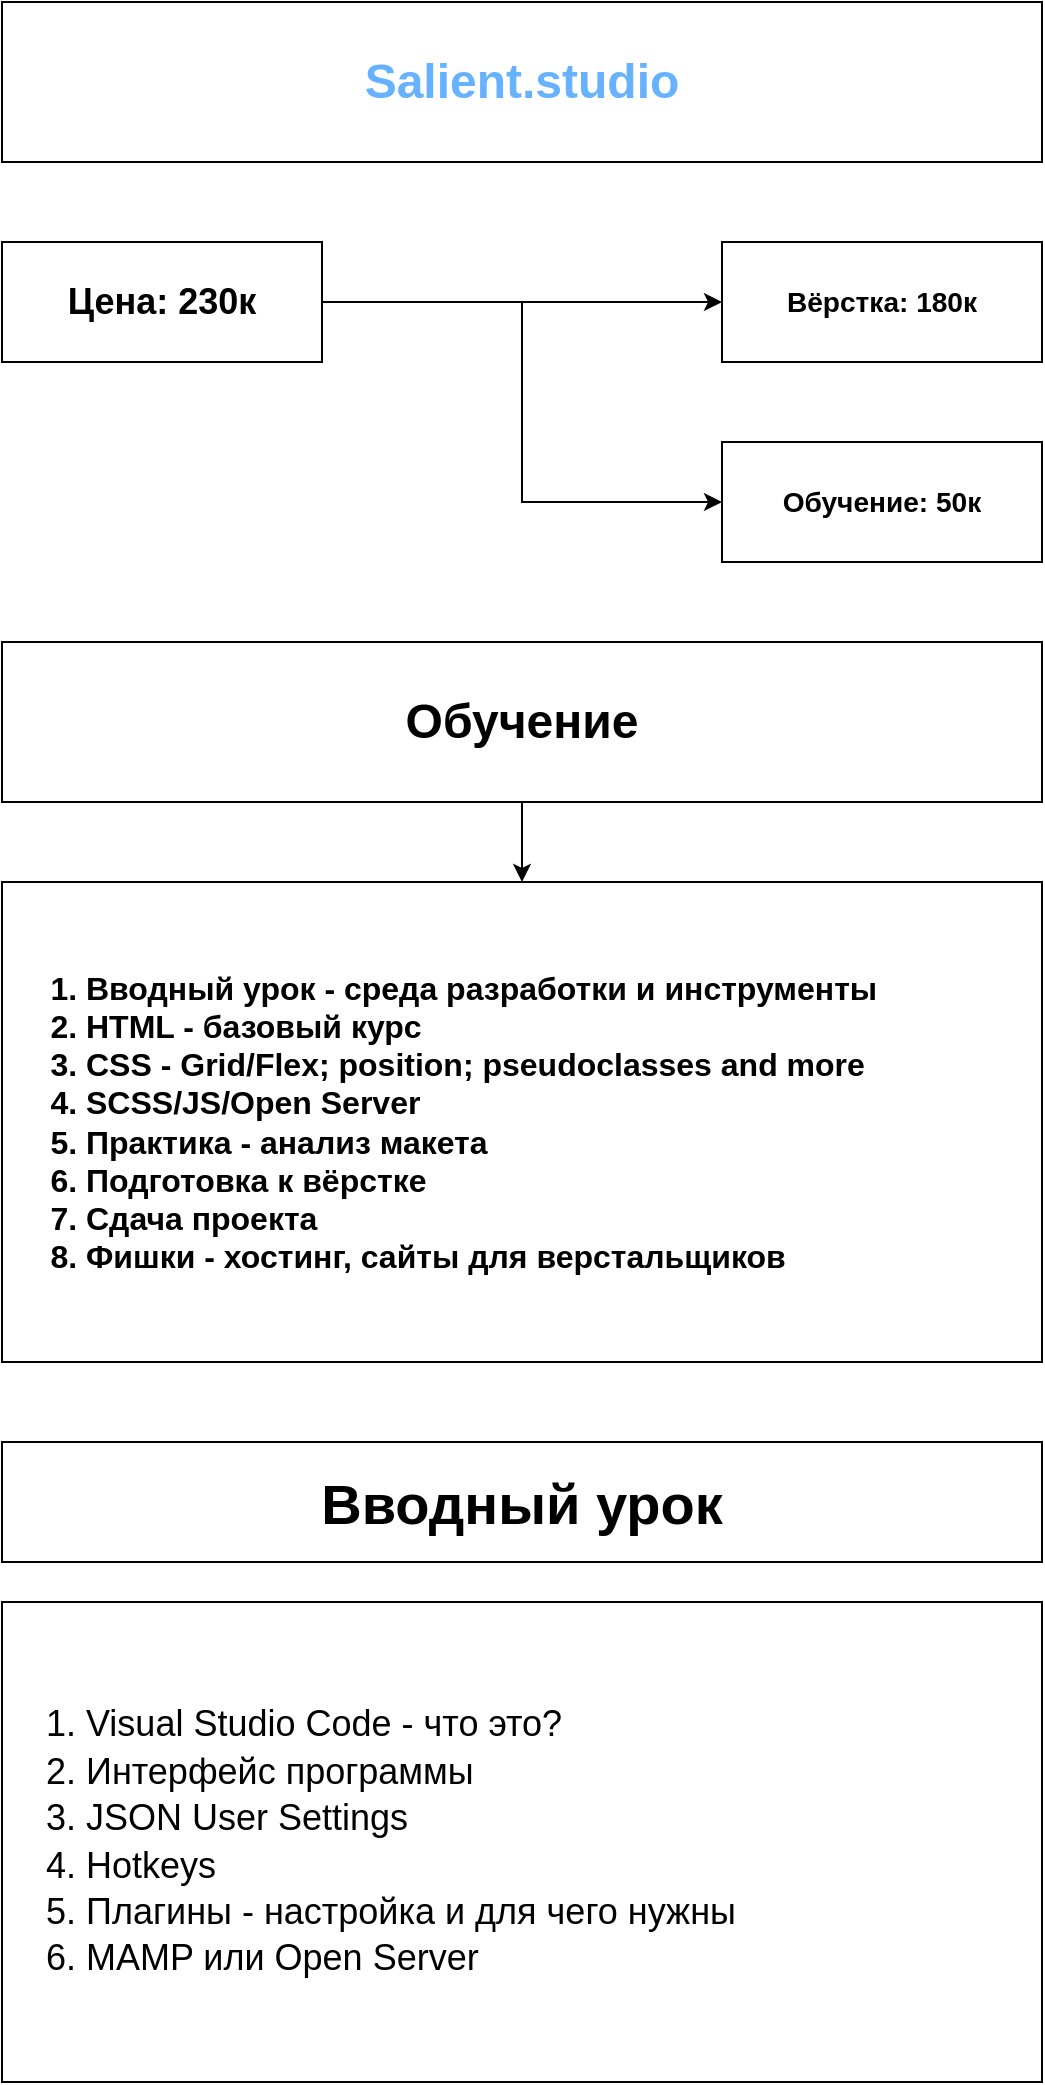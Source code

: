 <mxfile version="24.1.0" type="github">
  <diagram name="Страница — 1" id="RJ2conK7CAWFXqOHON7l">
    <mxGraphModel dx="1214" dy="699" grid="1" gridSize="10" guides="1" tooltips="1" connect="1" arrows="1" fold="1" page="1" pageScale="1" pageWidth="827" pageHeight="1169" math="0" shadow="0">
      <root>
        <mxCell id="0" />
        <mxCell id="1" parent="0" />
        <mxCell id="csdSFFo0uUrRS4vlLX9V-2" value="&lt;h1&gt;&lt;font color=&quot;#66b2ff&quot;&gt;Salient.studio&lt;/font&gt;&lt;/h1&gt;" style="rounded=0;whiteSpace=wrap;html=1;strokeColor=default;" parent="1" vertex="1">
          <mxGeometry x="160" y="40" width="520" height="80" as="geometry" />
        </mxCell>
        <mxCell id="csdSFFo0uUrRS4vlLX9V-5" style="edgeStyle=orthogonalEdgeStyle;rounded=0;orthogonalLoop=1;jettySize=auto;html=1;entryX=0;entryY=0.5;entryDx=0;entryDy=0;" parent="1" source="csdSFFo0uUrRS4vlLX9V-3" target="csdSFFo0uUrRS4vlLX9V-6" edge="1">
          <mxGeometry relative="1" as="geometry">
            <mxPoint x="440.0" y="190" as="targetPoint" />
          </mxGeometry>
        </mxCell>
        <mxCell id="csdSFFo0uUrRS4vlLX9V-8" style="edgeStyle=orthogonalEdgeStyle;rounded=0;orthogonalLoop=1;jettySize=auto;html=1;entryX=0;entryY=0.5;entryDx=0;entryDy=0;" parent="1" source="csdSFFo0uUrRS4vlLX9V-3" target="csdSFFo0uUrRS4vlLX9V-7" edge="1">
          <mxGeometry relative="1" as="geometry" />
        </mxCell>
        <mxCell id="csdSFFo0uUrRS4vlLX9V-3" value="&lt;h2&gt;Цена: 230к&lt;/h2&gt;" style="rounded=0;whiteSpace=wrap;html=1;" parent="1" vertex="1">
          <mxGeometry x="160" y="160" width="160" height="60" as="geometry" />
        </mxCell>
        <mxCell id="csdSFFo0uUrRS4vlLX9V-6" value="&lt;h3&gt;Вёрстка: 180к&lt;/h3&gt;" style="rounded=0;whiteSpace=wrap;html=1;" parent="1" vertex="1">
          <mxGeometry x="520" y="160" width="160" height="60" as="geometry" />
        </mxCell>
        <mxCell id="csdSFFo0uUrRS4vlLX9V-7" value="&lt;h3&gt;Обучение: 50к&lt;/h3&gt;" style="rounded=0;whiteSpace=wrap;html=1;" parent="1" vertex="1">
          <mxGeometry x="520" y="260" width="160" height="60" as="geometry" />
        </mxCell>
        <mxCell id="csdSFFo0uUrRS4vlLX9V-11" style="edgeStyle=orthogonalEdgeStyle;rounded=0;orthogonalLoop=1;jettySize=auto;html=1;entryX=0.5;entryY=0;entryDx=0;entryDy=0;" parent="1" source="csdSFFo0uUrRS4vlLX9V-9" target="csdSFFo0uUrRS4vlLX9V-10" edge="1">
          <mxGeometry relative="1" as="geometry" />
        </mxCell>
        <mxCell id="csdSFFo0uUrRS4vlLX9V-9" value="&lt;h1&gt;Обучение&lt;/h1&gt;" style="rounded=0;whiteSpace=wrap;html=1;" parent="1" vertex="1">
          <mxGeometry x="160" y="360" width="520" height="80" as="geometry" />
        </mxCell>
        <mxCell id="csdSFFo0uUrRS4vlLX9V-10" value="&lt;h3 style=&quot;font-size: 16px;&quot;&gt;&lt;ol&gt;&lt;li&gt;Вводный урок - среда разработки и инструменты&lt;/li&gt;&lt;li&gt;HTML - базовый курс&lt;/li&gt;&lt;li&gt;CSS - Grid/Flex; position; pseudoclasses and more&lt;/li&gt;&lt;li&gt;SCSS/JS/Open Server&lt;/li&gt;&lt;li&gt;Практика - анализ макета&lt;/li&gt;&lt;li&gt;Подготовка к вёрстке&amp;nbsp;&lt;/li&gt;&lt;li&gt;Сдача проекта&lt;/li&gt;&lt;li&gt;Фишки - хостинг, сайты для верстальщиков&lt;/li&gt;&lt;/ol&gt;&lt;/h3&gt;" style="rounded=0;whiteSpace=wrap;html=1;align=left;" parent="1" vertex="1">
          <mxGeometry x="160" y="480" width="520" height="240" as="geometry" />
        </mxCell>
        <mxCell id="BDrEKBKLLp5JjhoUMTDb-1" value="&lt;h1&gt;&lt;font style=&quot;font-size: 28px;&quot;&gt;Вводный урок&lt;/font&gt;&lt;/h1&gt;" style="rounded=0;whiteSpace=wrap;html=1;fontSize=16;" vertex="1" parent="1">
          <mxGeometry x="160" y="760" width="520" height="60" as="geometry" />
        </mxCell>
        <mxCell id="BDrEKBKLLp5JjhoUMTDb-2" value="&lt;ol style=&quot;font-size: 18px; line-height: 130%;&quot;&gt;&lt;li style=&quot;&quot;&gt;Visual Studio Code - что это?&lt;/li&gt;&lt;li style=&quot;&quot;&gt;Интерфейс программы&lt;br&gt;&lt;/li&gt;&lt;li style=&quot;&quot;&gt;JSON User Settings&lt;/li&gt;&lt;li style=&quot;&quot;&gt;Hotkeys&lt;/li&gt;&lt;li style=&quot;&quot;&gt;Плагины - настройка и для чего нужны&lt;/li&gt;&lt;li style=&quot;&quot;&gt;MAMP или Open Server&lt;/li&gt;&lt;/ol&gt;" style="rounded=0;whiteSpace=wrap;html=1;align=left;" vertex="1" parent="1">
          <mxGeometry x="160" y="840" width="520" height="240" as="geometry" />
        </mxCell>
      </root>
    </mxGraphModel>
  </diagram>
</mxfile>
